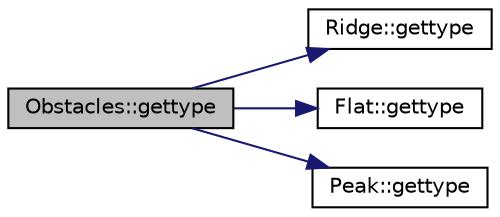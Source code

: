 digraph "Obstacles::gettype"
{
 // LATEX_PDF_SIZE
  edge [fontname="Helvetica",fontsize="10",labelfontname="Helvetica",labelfontsize="10"];
  node [fontname="Helvetica",fontsize="10",shape=record];
  rankdir="LR";
  Node1 [label="Obstacles::gettype",height=0.2,width=0.4,color="black", fillcolor="grey75", style="filled", fontcolor="black",tooltip=" "];
  Node1 -> Node2 [color="midnightblue",fontsize="10",style="solid",fontname="Helvetica"];
  Node2 [label="Ridge::gettype",height=0.2,width=0.4,color="black", fillcolor="white", style="filled",URL="$class_ridge.html#afe5dbaf76740124620f112cb97d1a77d",tooltip=" "];
  Node1 -> Node3 [color="midnightblue",fontsize="10",style="solid",fontname="Helvetica"];
  Node3 [label="Flat::gettype",height=0.2,width=0.4,color="black", fillcolor="white", style="filled",URL="$class_flat.html#ae7838e57010d17bccede2c54cc70374c",tooltip=" "];
  Node1 -> Node4 [color="midnightblue",fontsize="10",style="solid",fontname="Helvetica"];
  Node4 [label="Peak::gettype",height=0.2,width=0.4,color="black", fillcolor="white", style="filled",URL="$class_peak.html#aa6e9fd3b0da0a663199bfe9fd6330a83",tooltip=" "];
}
